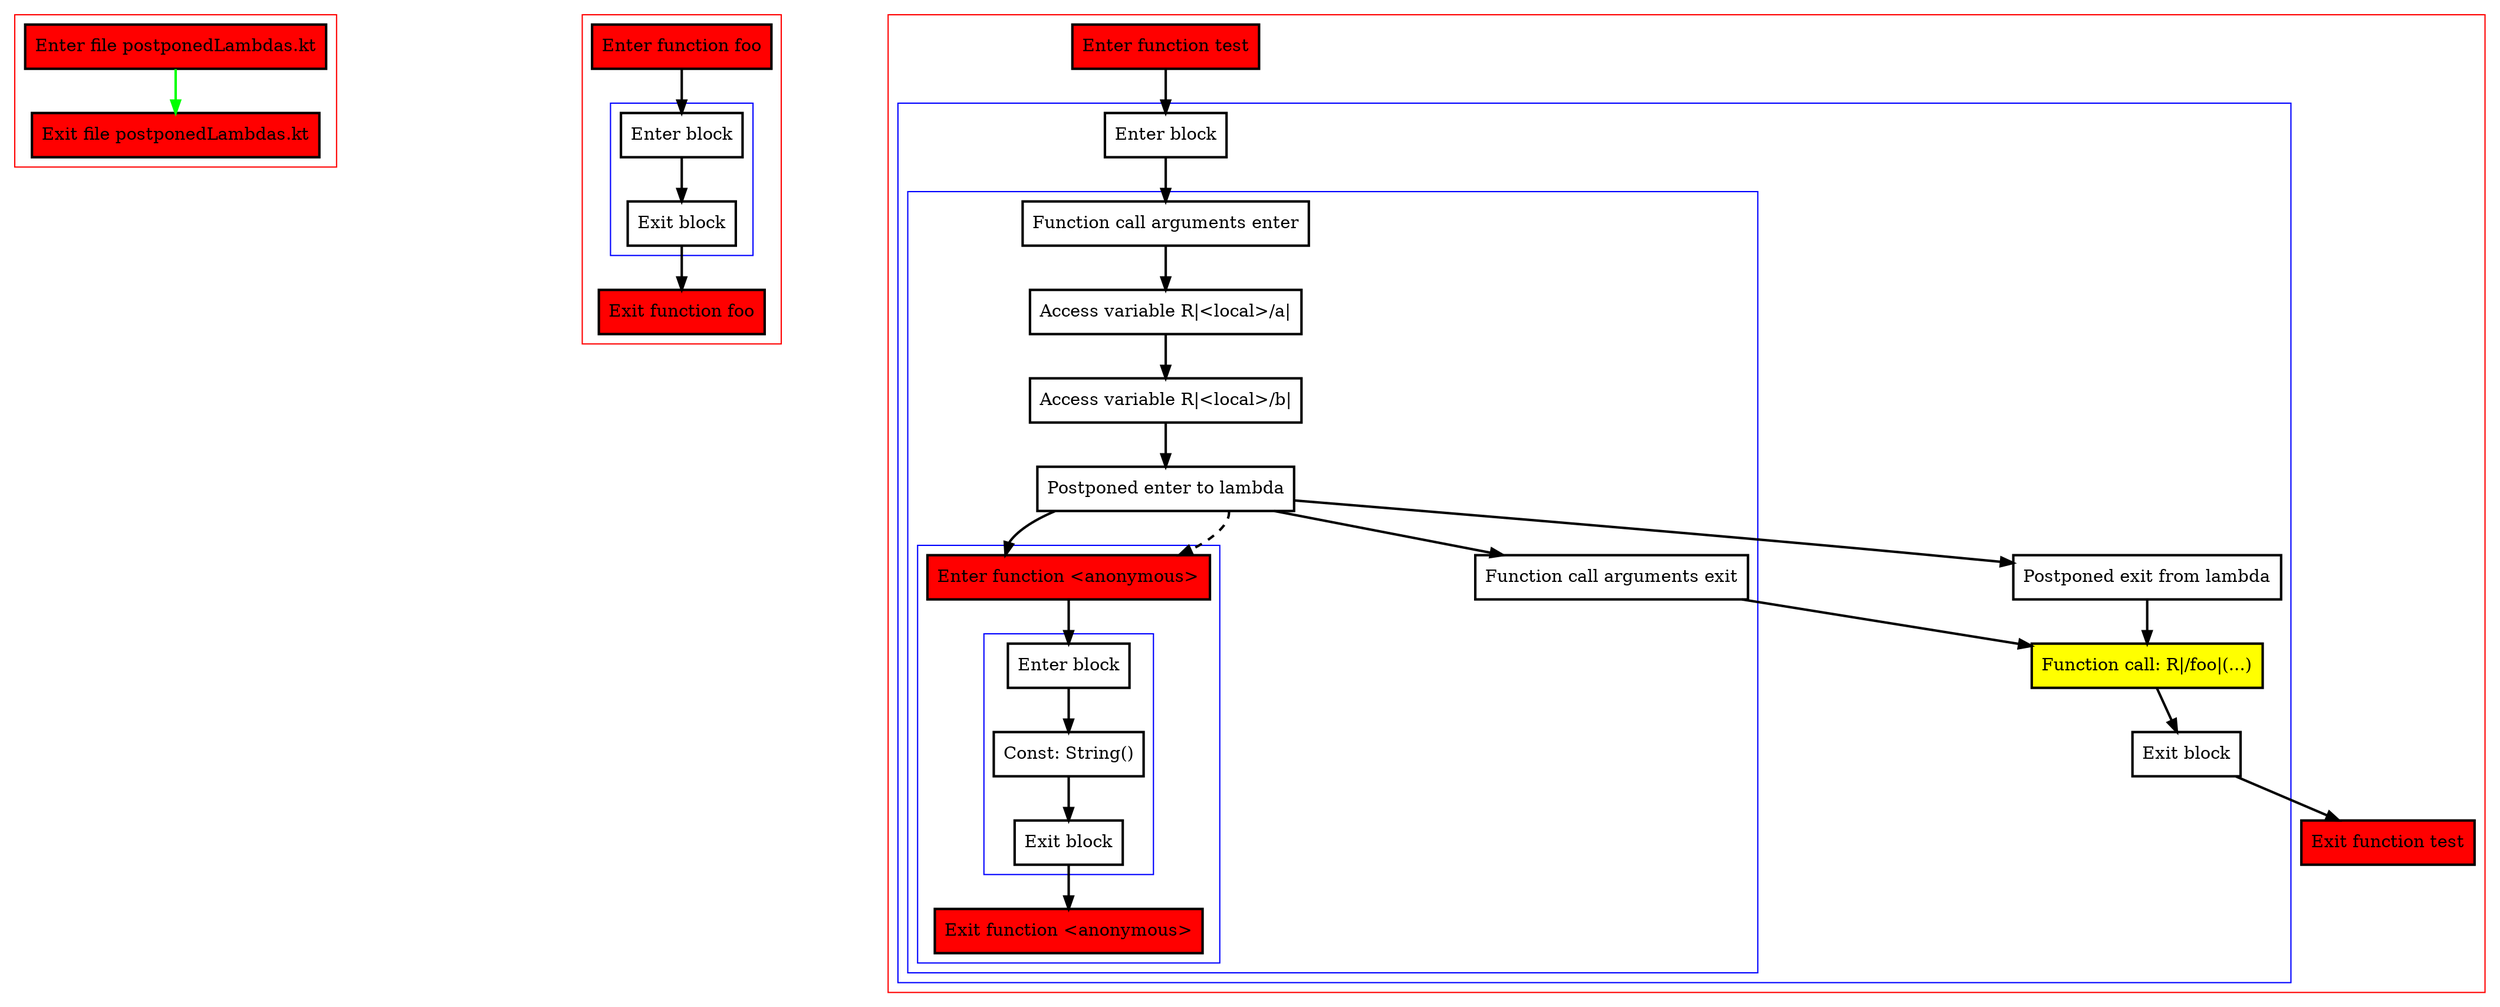 digraph postponedLambdas_kt {
    graph [nodesep=3]
    node [shape=box penwidth=2]
    edge [penwidth=2]

    subgraph cluster_0 {
        color=red
        0 [label="Enter file postponedLambdas.kt" style="filled" fillcolor=red];
        1 [label="Exit file postponedLambdas.kt" style="filled" fillcolor=red];
    }
    0 -> {1} [color=green];

    subgraph cluster_1 {
        color=red
        2 [label="Enter function foo" style="filled" fillcolor=red];
        subgraph cluster_2 {
            color=blue
            3 [label="Enter block"];
            4 [label="Exit block"];
        }
        5 [label="Exit function foo" style="filled" fillcolor=red];
    }
    2 -> {3};
    3 -> {4};
    4 -> {5};

    subgraph cluster_3 {
        color=red
        6 [label="Enter function test" style="filled" fillcolor=red];
        subgraph cluster_4 {
            color=blue
            7 [label="Enter block"];
            subgraph cluster_5 {
                color=blue
                8 [label="Function call arguments enter"];
                9 [label="Access variable R|<local>/a|"];
                10 [label="Access variable R|<local>/b|"];
                11 [label="Postponed enter to lambda"];
                subgraph cluster_6 {
                    color=blue
                    12 [label="Enter function <anonymous>" style="filled" fillcolor=red];
                    subgraph cluster_7 {
                        color=blue
                        13 [label="Enter block"];
                        14 [label="Const: String()"];
                        15 [label="Exit block"];
                    }
                    16 [label="Exit function <anonymous>" style="filled" fillcolor=red];
                }
                17 [label="Function call arguments exit"];
            }
            18 [label="Postponed exit from lambda"];
            19 [label="Function call: R|/foo|(...)" style="filled" fillcolor=yellow];
            20 [label="Exit block"];
        }
        21 [label="Exit function test" style="filled" fillcolor=red];
    }
    6 -> {7};
    7 -> {8};
    8 -> {9};
    9 -> {10};
    10 -> {11};
    11 -> {12 17 18};
    11 -> {12} [style=dashed];
    12 -> {13};
    13 -> {14};
    14 -> {15};
    15 -> {16};
    17 -> {19};
    18 -> {19};
    19 -> {20};
    20 -> {21};

}
